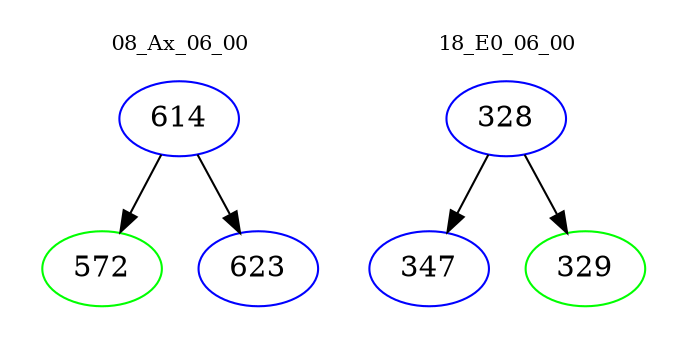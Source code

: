 digraph{
subgraph cluster_0 {
color = white
label = "08_Ax_06_00";
fontsize=10;
T0_614 [label="614", color="blue"]
T0_614 -> T0_572 [color="black"]
T0_572 [label="572", color="green"]
T0_614 -> T0_623 [color="black"]
T0_623 [label="623", color="blue"]
}
subgraph cluster_1 {
color = white
label = "18_E0_06_00";
fontsize=10;
T1_328 [label="328", color="blue"]
T1_328 -> T1_347 [color="black"]
T1_347 [label="347", color="blue"]
T1_328 -> T1_329 [color="black"]
T1_329 [label="329", color="green"]
}
}
